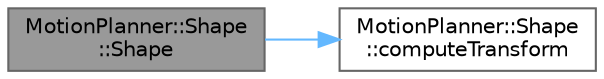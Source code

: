 digraph "MotionPlanner::Shape::Shape"
{
 // LATEX_PDF_SIZE
  bgcolor="transparent";
  edge [fontname=Helvetica,fontsize=10,labelfontname=Helvetica,labelfontsize=10];
  node [fontname=Helvetica,fontsize=10,shape=box,height=0.2,width=0.4];
  rankdir="LR";
  Node1 [label="MotionPlanner::Shape\l::Shape",height=0.2,width=0.4,color="gray40", fillcolor="grey60", style="filled", fontcolor="black",tooltip=" "];
  Node1 -> Node2 [color="steelblue1",style="solid"];
  Node2 [label="MotionPlanner::Shape\l::computeTransform",height=0.2,width=0.4,color="grey40", fillcolor="white", style="filled",URL="$class_motion_planner_1_1_shape.html#ad986d110af706f41e7f62d19ac35fd68",tooltip=" "];
}
